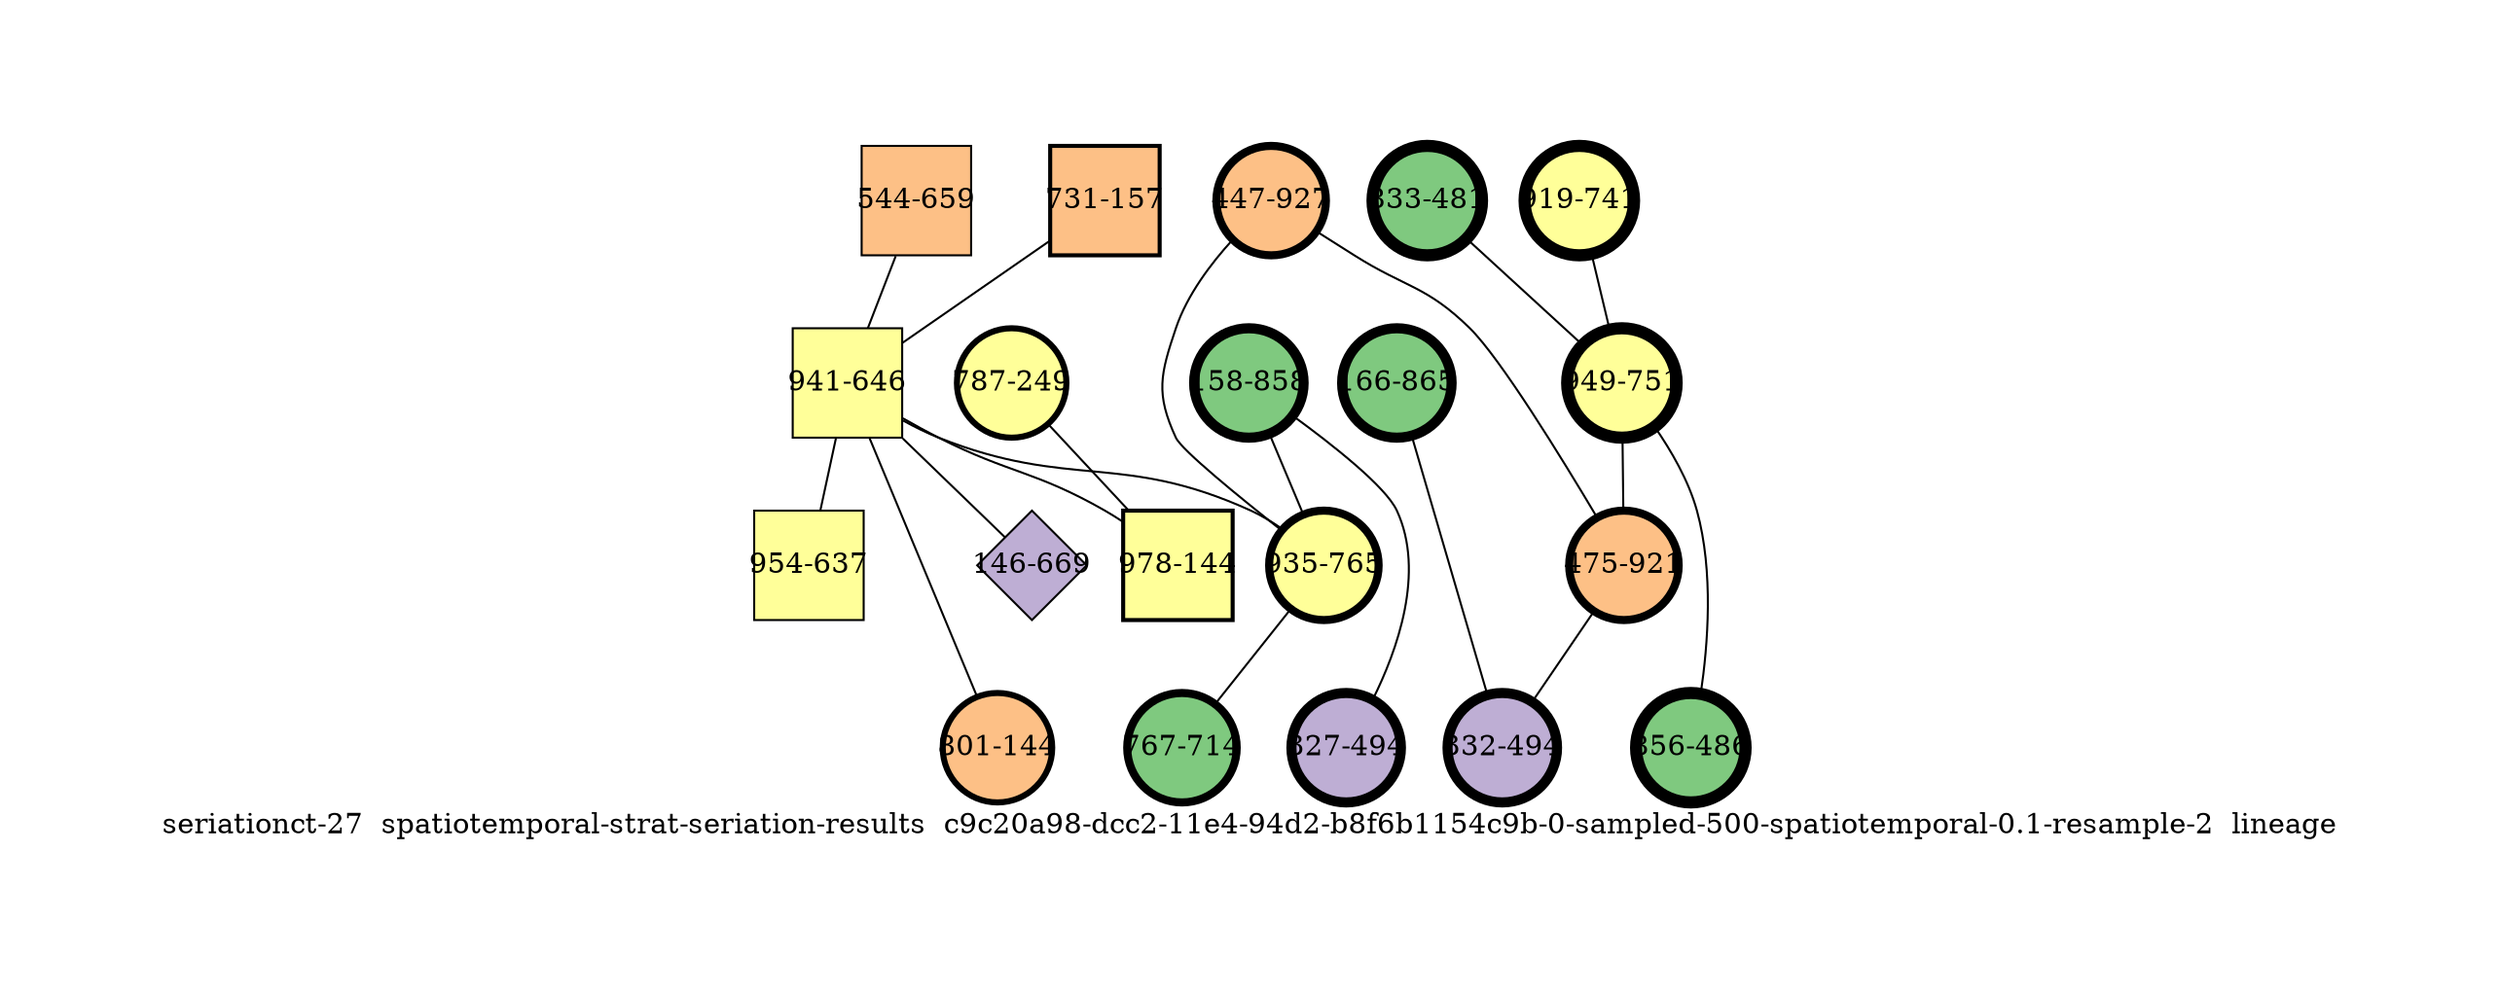 strict graph "seriationct-27  spatiotemporal-strat-seriation-results  c9c20a98-dcc2-11e4-94d2-b8f6b1154c9b-0-sampled-500-spatiotemporal-0.1-resample-2  lineage" {
labelloc=b;
ratio=auto;
pad="1.0";
label="seriationct-27  spatiotemporal-strat-seriation-results  c9c20a98-dcc2-11e4-94d2-b8f6b1154c9b-0-sampled-500-spatiotemporal-0.1-resample-2  lineage";
node [width="0.75", style=filled, fixedsize=true, height="0.75", shape=circle, label=""];
0 [xCoordinate="659.0", appears_in_slice=1, yCoordinate="544.0", colorscheme=accent6, lineage_id=1, short_label="544-659", label="544-659", shape=square, cluster_id=2, fillcolor=3, size="500.0", id=14, penwidth="1.0"];
1 [xCoordinate="927.0", appears_in_slice=4, yCoordinate="447.0", colorscheme=accent6, lineage_id=0, short_label="447-927", label="447-927", shape=circle, cluster_id=2, fillcolor=3, size="500.0", id=0, penwidth="4.0"];
2 [xCoordinate="481.0", appears_in_slice=6, yCoordinate="833.0", colorscheme=accent6, lineage_id=0, short_label="833-481", label="833-481", shape=circle, cluster_id=0, fillcolor=1, size="500.0", id=1, penwidth="6.0"];
3 [xCoordinate="858.0", appears_in_slice=5, yCoordinate="158.0", colorscheme=accent6, lineage_id=0, short_label="158-858", label="158-858", shape=circle, cluster_id=0, fillcolor=1, size="500.0", id=11, penwidth="5.0"];
4 [xCoordinate="157.0", appears_in_slice=2, yCoordinate="731.0", colorscheme=accent6, lineage_id=1, short_label="731-157", label="731-157", shape=square, cluster_id=2, fillcolor=3, size="500.0", id=3, penwidth="2.0"];
5 [xCoordinate="646.0", appears_in_slice=1, yCoordinate="941.0", colorscheme=accent6, lineage_id=1, short_label="941-646", label="941-646", shape=square, cluster_id=3, fillcolor=4, size="500.0", id=4, penwidth="1.0"];
6 [xCoordinate="765.0", appears_in_slice=4, yCoordinate="935.0", colorscheme=accent6, lineage_id=0, short_label="935-765", label="935-765", shape=circle, cluster_id=3, fillcolor=4, size="500.0", id=2, penwidth="4.0"];
7 [xCoordinate="249.0", appears_in_slice=3, yCoordinate="787.0", colorscheme=accent6, lineage_id=0, short_label="787-249", label="787-249", shape=circle, cluster_id=3, fillcolor=4, size="500.0", id=5, penwidth="3.0"];
8 [xCoordinate="144.0", appears_in_slice=3, yCoordinate="801.0", colorscheme=accent6, lineage_id=0, short_label="801-144", label="801-144", shape=circle, cluster_id=2, fillcolor=3, size="500.0", id=6, penwidth="3.0"];
9 [xCoordinate="741.0", appears_in_slice=6, yCoordinate="919.0", colorscheme=accent6, lineage_id=0, short_label="919-741", label="919-741", shape=circle, cluster_id=3, fillcolor=4, size="500.0", id=7, penwidth="6.0"];
10 [xCoordinate="865.0", appears_in_slice=5, yCoordinate="166.0", colorscheme=accent6, lineage_id=0, short_label="166-865", label="166-865", shape=circle, cluster_id=0, fillcolor=1, size="500.0", id=8, penwidth="5.0"];
11 [xCoordinate="144.0", appears_in_slice=2, yCoordinate="978.0", colorscheme=accent6, lineage_id=1, short_label="978-144", label="978-144", shape=square, cluster_id=3, fillcolor=4, size="500.0", id=13, penwidth="2.0"];
12 [xCoordinate="751.0", appears_in_slice=6, yCoordinate="949.0", colorscheme=accent6, lineage_id=0, short_label="949-751", label="949-751", shape=circle, cluster_id=3, fillcolor=4, size="500.0", id=16, penwidth="6.0"];
13 [xCoordinate="921.0", appears_in_slice=4, yCoordinate="475.0", colorscheme=accent6, lineage_id=0, short_label="475-921", label="475-921", shape=circle, cluster_id=2, fillcolor=3, size="500.0", id=12, penwidth="4.0"];
14 [xCoordinate="669.0", appears_in_slice=1, yCoordinate="146.0", colorscheme=accent6, lineage_id=2, short_label="146-669", label="146-669", shape=diamond, cluster_id=1, fillcolor=2, size="500.0", id=15, penwidth="1.0"];
15 [xCoordinate="486.0", appears_in_slice=6, yCoordinate="856.0", colorscheme=accent6, lineage_id=0, short_label="856-486", label="856-486", shape=circle, cluster_id=0, fillcolor=1, size="500.0", id=10, penwidth="6.0"];
16 [xCoordinate="494.0", appears_in_slice=5, yCoordinate="327.0", colorscheme=accent6, lineage_id=0, short_label="327-494", label="327-494", shape=circle, cluster_id=1, fillcolor=2, size="500.0", id=9, penwidth="5.0"];
17 [xCoordinate="714.0", appears_in_slice=4, yCoordinate="767.0", colorscheme=accent6, lineage_id=0, short_label="767-714", label="767-714", shape=circle, cluster_id=0, fillcolor=1, size="500.0", id=17, penwidth="4.0"];
18 [xCoordinate="494.0", appears_in_slice=5, yCoordinate="332.0", colorscheme=accent6, lineage_id=0, short_label="332-494", label="332-494", shape=circle, cluster_id=1, fillcolor=2, size="500.0", id=18, penwidth="5.0"];
19 [xCoordinate="637.0", appears_in_slice=1, yCoordinate="954.0", colorscheme=accent6, lineage_id=1, short_label="954-637", label="954-637", shape=square, cluster_id=3, fillcolor=4, size="500.0", id=19, penwidth="1.0"];
0 -- 5  [inverseweight="1.7124894511", weight="0.583945202909"];
1 -- 13  [inverseweight="11.0919563677", weight="0.0901554213567"];
1 -- 6  [inverseweight="2.43777754154", weight="0.410209702469"];
2 -- 12  [inverseweight="2.59503143069", weight="0.385351787332"];
3 -- 16  [inverseweight="12.7827498141", weight="0.0782304288624"];
3 -- 6  [inverseweight="2.0130873473", weight="0.49674943382"];
4 -- 5  [inverseweight="2.30163160654", weight="0.434474395103"];
5 -- 6  [inverseweight="1.86762286874", weight="0.535440005976"];
5 -- 8  [inverseweight="1.97085756559", weight="0.507393338545"];
5 -- 11  [inverseweight="1.80492477772", weight="0.554039709768"];
5 -- 14  [inverseweight="2.10254848764", weight="0.475613288292"];
5 -- 19  [inverseweight="2.19395337211", weight="0.455798200962"];
6 -- 17  [inverseweight="2.54236557782", weight="0.393334463275"];
7 -- 11  [inverseweight="2.05850231415", weight="0.48579007812"];
9 -- 12  [inverseweight="15.971914125", weight="0.06260990337"];
10 -- 18  [inverseweight="28.5830975238", weight="0.0349857113691"];
12 -- 13  [inverseweight="2.78760332792", weight="0.358731097063"];
12 -- 15  [inverseweight="11.1580460669", weight="0.0896214260096"];
13 -- 18  [inverseweight="3.08559684887", weight="0.324086408231"];
}

